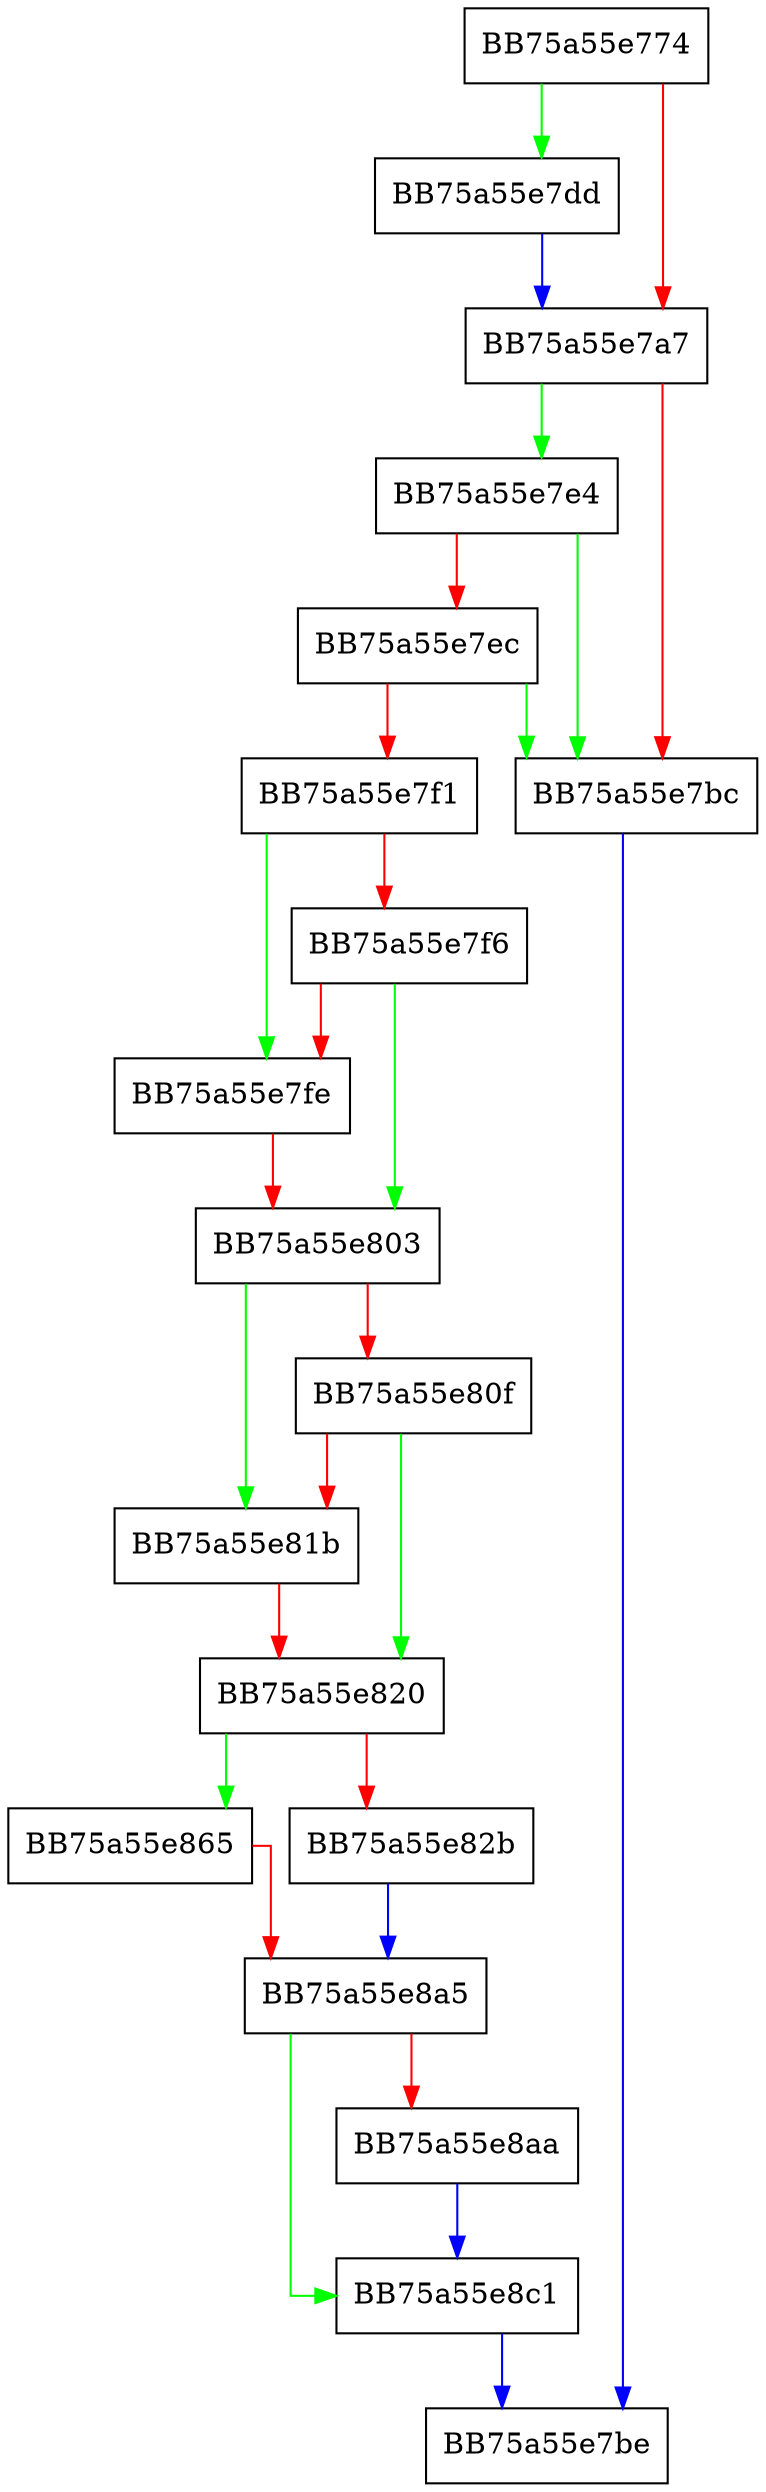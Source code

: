 digraph ALU_r1_r2_rdest {
  node [shape="box"];
  graph [splines=ortho];
  BB75a55e774 -> BB75a55e7dd [color="green"];
  BB75a55e774 -> BB75a55e7a7 [color="red"];
  BB75a55e7a7 -> BB75a55e7e4 [color="green"];
  BB75a55e7a7 -> BB75a55e7bc [color="red"];
  BB75a55e7bc -> BB75a55e7be [color="blue"];
  BB75a55e7dd -> BB75a55e7a7 [color="blue"];
  BB75a55e7e4 -> BB75a55e7bc [color="green"];
  BB75a55e7e4 -> BB75a55e7ec [color="red"];
  BB75a55e7ec -> BB75a55e7bc [color="green"];
  BB75a55e7ec -> BB75a55e7f1 [color="red"];
  BB75a55e7f1 -> BB75a55e7fe [color="green"];
  BB75a55e7f1 -> BB75a55e7f6 [color="red"];
  BB75a55e7f6 -> BB75a55e803 [color="green"];
  BB75a55e7f6 -> BB75a55e7fe [color="red"];
  BB75a55e7fe -> BB75a55e803 [color="red"];
  BB75a55e803 -> BB75a55e81b [color="green"];
  BB75a55e803 -> BB75a55e80f [color="red"];
  BB75a55e80f -> BB75a55e820 [color="green"];
  BB75a55e80f -> BB75a55e81b [color="red"];
  BB75a55e81b -> BB75a55e820 [color="red"];
  BB75a55e820 -> BB75a55e865 [color="green"];
  BB75a55e820 -> BB75a55e82b [color="red"];
  BB75a55e82b -> BB75a55e8a5 [color="blue"];
  BB75a55e865 -> BB75a55e8a5 [color="red"];
  BB75a55e8a5 -> BB75a55e8c1 [color="green"];
  BB75a55e8a5 -> BB75a55e8aa [color="red"];
  BB75a55e8aa -> BB75a55e8c1 [color="blue"];
  BB75a55e8c1 -> BB75a55e7be [color="blue"];
}